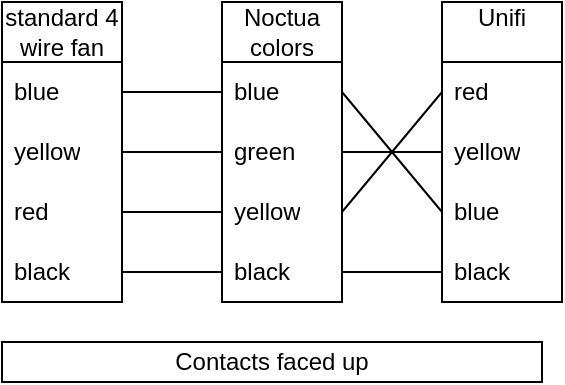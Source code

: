 <mxfile version="27.0.6">
  <diagram name="Page-1" id="S_AtuqVD-SaWwnZ8c27Q">
    <mxGraphModel dx="1194" dy="787" grid="1" gridSize="10" guides="1" tooltips="1" connect="1" arrows="1" fold="1" page="1" pageScale="1" pageWidth="827" pageHeight="1169" math="0" shadow="0">
      <root>
        <mxCell id="0" />
        <mxCell id="1" parent="0" />
        <mxCell id="g_seuUbCBjhaNmmRaQRH-4" value="" style="endArrow=none;html=1;rounded=0;" parent="1" source="g_seuUbCBjhaNmmRaQRH-7" target="g_seuUbCBjhaNmmRaQRH-12" edge="1">
          <mxGeometry width="50" height="50" relative="1" as="geometry">
            <mxPoint x="370" y="160" as="sourcePoint" />
            <mxPoint x="170" y="75" as="targetPoint" />
          </mxGeometry>
        </mxCell>
        <mxCell id="g_seuUbCBjhaNmmRaQRH-5" value="" style="endArrow=none;html=1;rounded=0;" parent="1" source="g_seuUbCBjhaNmmRaQRH-8" target="g_seuUbCBjhaNmmRaQRH-13" edge="1">
          <mxGeometry width="50" height="50" relative="1" as="geometry">
            <mxPoint x="170" y="10" as="sourcePoint" />
            <mxPoint x="200" y="10" as="targetPoint" />
          </mxGeometry>
        </mxCell>
        <mxCell id="g_seuUbCBjhaNmmRaQRH-6" value="standard 4 wire fan" style="swimlane;fontStyle=0;childLayout=stackLayout;horizontal=1;startSize=30;horizontalStack=0;resizeParent=1;resizeParentMax=0;resizeLast=0;collapsible=1;marginBottom=0;whiteSpace=wrap;html=1;" parent="1" vertex="1">
          <mxGeometry x="50" y="30" width="60" height="150" as="geometry" />
        </mxCell>
        <mxCell id="g_seuUbCBjhaNmmRaQRH-7" value="blue" style="text;strokeColor=none;fillColor=none;align=left;verticalAlign=middle;spacingLeft=4;spacingRight=4;overflow=hidden;points=[[0,0.5],[1,0.5]];portConstraint=eastwest;rotatable=0;whiteSpace=wrap;html=1;" parent="g_seuUbCBjhaNmmRaQRH-6" vertex="1">
          <mxGeometry y="30" width="60" height="30" as="geometry" />
        </mxCell>
        <mxCell id="g_seuUbCBjhaNmmRaQRH-8" value="yellow" style="text;strokeColor=none;fillColor=none;align=left;verticalAlign=middle;spacingLeft=4;spacingRight=4;overflow=hidden;points=[[0,0.5],[1,0.5]];portConstraint=eastwest;rotatable=0;whiteSpace=wrap;html=1;" parent="g_seuUbCBjhaNmmRaQRH-6" vertex="1">
          <mxGeometry y="60" width="60" height="30" as="geometry" />
        </mxCell>
        <mxCell id="g_seuUbCBjhaNmmRaQRH-9" value="red" style="text;strokeColor=none;fillColor=none;align=left;verticalAlign=middle;spacingLeft=4;spacingRight=4;overflow=hidden;points=[[0,0.5],[1,0.5]];portConstraint=eastwest;rotatable=0;whiteSpace=wrap;html=1;" parent="g_seuUbCBjhaNmmRaQRH-6" vertex="1">
          <mxGeometry y="90" width="60" height="30" as="geometry" />
        </mxCell>
        <mxCell id="g_seuUbCBjhaNmmRaQRH-10" value="black" style="text;strokeColor=none;fillColor=none;align=left;verticalAlign=middle;spacingLeft=4;spacingRight=4;overflow=hidden;points=[[0,0.5],[1,0.5]];portConstraint=eastwest;rotatable=0;whiteSpace=wrap;html=1;" parent="g_seuUbCBjhaNmmRaQRH-6" vertex="1">
          <mxGeometry y="120" width="60" height="30" as="geometry" />
        </mxCell>
        <mxCell id="g_seuUbCBjhaNmmRaQRH-11" value="Noctua colors" style="swimlane;fontStyle=0;childLayout=stackLayout;horizontal=1;startSize=30;horizontalStack=0;resizeParent=1;resizeParentMax=0;resizeLast=0;collapsible=1;marginBottom=0;whiteSpace=wrap;html=1;" parent="1" vertex="1">
          <mxGeometry x="160" y="30" width="60" height="150" as="geometry" />
        </mxCell>
        <mxCell id="g_seuUbCBjhaNmmRaQRH-12" value="blue" style="text;strokeColor=none;fillColor=none;align=left;verticalAlign=middle;spacingLeft=4;spacingRight=4;overflow=hidden;points=[[0,0.5],[1,0.5]];portConstraint=eastwest;rotatable=0;whiteSpace=wrap;html=1;" parent="g_seuUbCBjhaNmmRaQRH-11" vertex="1">
          <mxGeometry y="30" width="60" height="30" as="geometry" />
        </mxCell>
        <mxCell id="g_seuUbCBjhaNmmRaQRH-13" value="green" style="text;strokeColor=none;fillColor=none;align=left;verticalAlign=middle;spacingLeft=4;spacingRight=4;overflow=hidden;points=[[0,0.5],[1,0.5]];portConstraint=eastwest;rotatable=0;whiteSpace=wrap;html=1;" parent="g_seuUbCBjhaNmmRaQRH-11" vertex="1">
          <mxGeometry y="60" width="60" height="30" as="geometry" />
        </mxCell>
        <mxCell id="g_seuUbCBjhaNmmRaQRH-14" value="yellow" style="text;strokeColor=none;fillColor=none;align=left;verticalAlign=middle;spacingLeft=4;spacingRight=4;overflow=hidden;points=[[0,0.5],[1,0.5]];portConstraint=eastwest;rotatable=0;whiteSpace=wrap;html=1;" parent="g_seuUbCBjhaNmmRaQRH-11" vertex="1">
          <mxGeometry y="90" width="60" height="30" as="geometry" />
        </mxCell>
        <mxCell id="g_seuUbCBjhaNmmRaQRH-15" value="black" style="text;strokeColor=none;fillColor=none;align=left;verticalAlign=middle;spacingLeft=4;spacingRight=4;overflow=hidden;points=[[0,0.5],[1,0.5]];portConstraint=eastwest;rotatable=0;whiteSpace=wrap;html=1;" parent="g_seuUbCBjhaNmmRaQRH-11" vertex="1">
          <mxGeometry y="120" width="60" height="30" as="geometry" />
        </mxCell>
        <mxCell id="g_seuUbCBjhaNmmRaQRH-16" value="" style="endArrow=none;html=1;rounded=0;" parent="1" source="g_seuUbCBjhaNmmRaQRH-9" target="g_seuUbCBjhaNmmRaQRH-14" edge="1">
          <mxGeometry width="50" height="50" relative="1" as="geometry">
            <mxPoint x="160" y="120" as="sourcePoint" />
            <mxPoint x="210" y="120" as="targetPoint" />
          </mxGeometry>
        </mxCell>
        <mxCell id="g_seuUbCBjhaNmmRaQRH-17" value="" style="endArrow=none;html=1;rounded=0;" parent="1" source="g_seuUbCBjhaNmmRaQRH-10" target="g_seuUbCBjhaNmmRaQRH-15" edge="1">
          <mxGeometry width="50" height="50" relative="1" as="geometry">
            <mxPoint x="190" y="140" as="sourcePoint" />
            <mxPoint x="240" y="140" as="targetPoint" />
          </mxGeometry>
        </mxCell>
        <mxCell id="g_seuUbCBjhaNmmRaQRH-18" value="Unifi&lt;div&gt;&lt;br&gt;&lt;/div&gt;" style="swimlane;fontStyle=0;childLayout=stackLayout;horizontal=1;startSize=30;horizontalStack=0;resizeParent=1;resizeParentMax=0;resizeLast=0;collapsible=1;marginBottom=0;whiteSpace=wrap;html=1;" parent="1" vertex="1">
          <mxGeometry x="270" y="30" width="60" height="150" as="geometry" />
        </mxCell>
        <mxCell id="g_seuUbCBjhaNmmRaQRH-19" value="red" style="text;strokeColor=none;fillColor=none;align=left;verticalAlign=middle;spacingLeft=4;spacingRight=4;overflow=hidden;points=[[0,0.5],[1,0.5]];portConstraint=eastwest;rotatable=0;whiteSpace=wrap;html=1;" parent="g_seuUbCBjhaNmmRaQRH-18" vertex="1">
          <mxGeometry y="30" width="60" height="30" as="geometry" />
        </mxCell>
        <mxCell id="g_seuUbCBjhaNmmRaQRH-20" value="yellow" style="text;strokeColor=none;fillColor=none;align=left;verticalAlign=middle;spacingLeft=4;spacingRight=4;overflow=hidden;points=[[0,0.5],[1,0.5]];portConstraint=eastwest;rotatable=0;whiteSpace=wrap;html=1;" parent="g_seuUbCBjhaNmmRaQRH-18" vertex="1">
          <mxGeometry y="60" width="60" height="30" as="geometry" />
        </mxCell>
        <mxCell id="g_seuUbCBjhaNmmRaQRH-21" value="blue" style="text;strokeColor=none;fillColor=none;align=left;verticalAlign=middle;spacingLeft=4;spacingRight=4;overflow=hidden;points=[[0,0.5],[1,0.5]];portConstraint=eastwest;rotatable=0;whiteSpace=wrap;html=1;" parent="g_seuUbCBjhaNmmRaQRH-18" vertex="1">
          <mxGeometry y="90" width="60" height="30" as="geometry" />
        </mxCell>
        <mxCell id="g_seuUbCBjhaNmmRaQRH-22" value="black" style="text;strokeColor=none;fillColor=none;align=left;verticalAlign=middle;spacingLeft=4;spacingRight=4;overflow=hidden;points=[[0,0.5],[1,0.5]];portConstraint=eastwest;rotatable=0;whiteSpace=wrap;html=1;" parent="g_seuUbCBjhaNmmRaQRH-18" vertex="1">
          <mxGeometry y="120" width="60" height="30" as="geometry" />
        </mxCell>
        <mxCell id="g_seuUbCBjhaNmmRaQRH-23" value="" style="endArrow=none;html=1;rounded=0;" parent="1" source="g_seuUbCBjhaNmmRaQRH-13" target="g_seuUbCBjhaNmmRaQRH-20" edge="1">
          <mxGeometry width="50" height="50" relative="1" as="geometry">
            <mxPoint x="160" y="110" as="sourcePoint" />
            <mxPoint x="210" y="110" as="targetPoint" />
          </mxGeometry>
        </mxCell>
        <mxCell id="g_seuUbCBjhaNmmRaQRH-24" value="" style="endArrow=none;html=1;rounded=0;entryX=0;entryY=0.5;entryDx=0;entryDy=0;exitX=1;exitY=0.5;exitDx=0;exitDy=0;" parent="1" source="g_seuUbCBjhaNmmRaQRH-14" target="g_seuUbCBjhaNmmRaQRH-19" edge="1">
          <mxGeometry width="50" height="50" relative="1" as="geometry">
            <mxPoint x="300" y="130" as="sourcePoint" />
            <mxPoint x="350" y="130" as="targetPoint" />
          </mxGeometry>
        </mxCell>
        <mxCell id="g_seuUbCBjhaNmmRaQRH-25" value="" style="endArrow=none;html=1;rounded=0;entryX=0;entryY=0.5;entryDx=0;entryDy=0;exitX=1;exitY=0.5;exitDx=0;exitDy=0;" parent="1" source="g_seuUbCBjhaNmmRaQRH-12" target="g_seuUbCBjhaNmmRaQRH-21" edge="1">
          <mxGeometry width="50" height="50" relative="1" as="geometry">
            <mxPoint x="380" y="200" as="sourcePoint" />
            <mxPoint x="430" y="140" as="targetPoint" />
          </mxGeometry>
        </mxCell>
        <mxCell id="g_seuUbCBjhaNmmRaQRH-26" value="" style="endArrow=none;html=1;rounded=0;" parent="1" source="g_seuUbCBjhaNmmRaQRH-15" target="g_seuUbCBjhaNmmRaQRH-22" edge="1">
          <mxGeometry width="50" height="50" relative="1" as="geometry">
            <mxPoint x="300" y="140" as="sourcePoint" />
            <mxPoint x="350" y="140" as="targetPoint" />
          </mxGeometry>
        </mxCell>
        <mxCell id="_uPto7OO-JZ8tpSS6Egn-1" value="Contacts faced up" style="rounded=0;whiteSpace=wrap;html=1;" vertex="1" parent="1">
          <mxGeometry x="50" y="200" width="270" height="20" as="geometry" />
        </mxCell>
      </root>
    </mxGraphModel>
  </diagram>
</mxfile>
